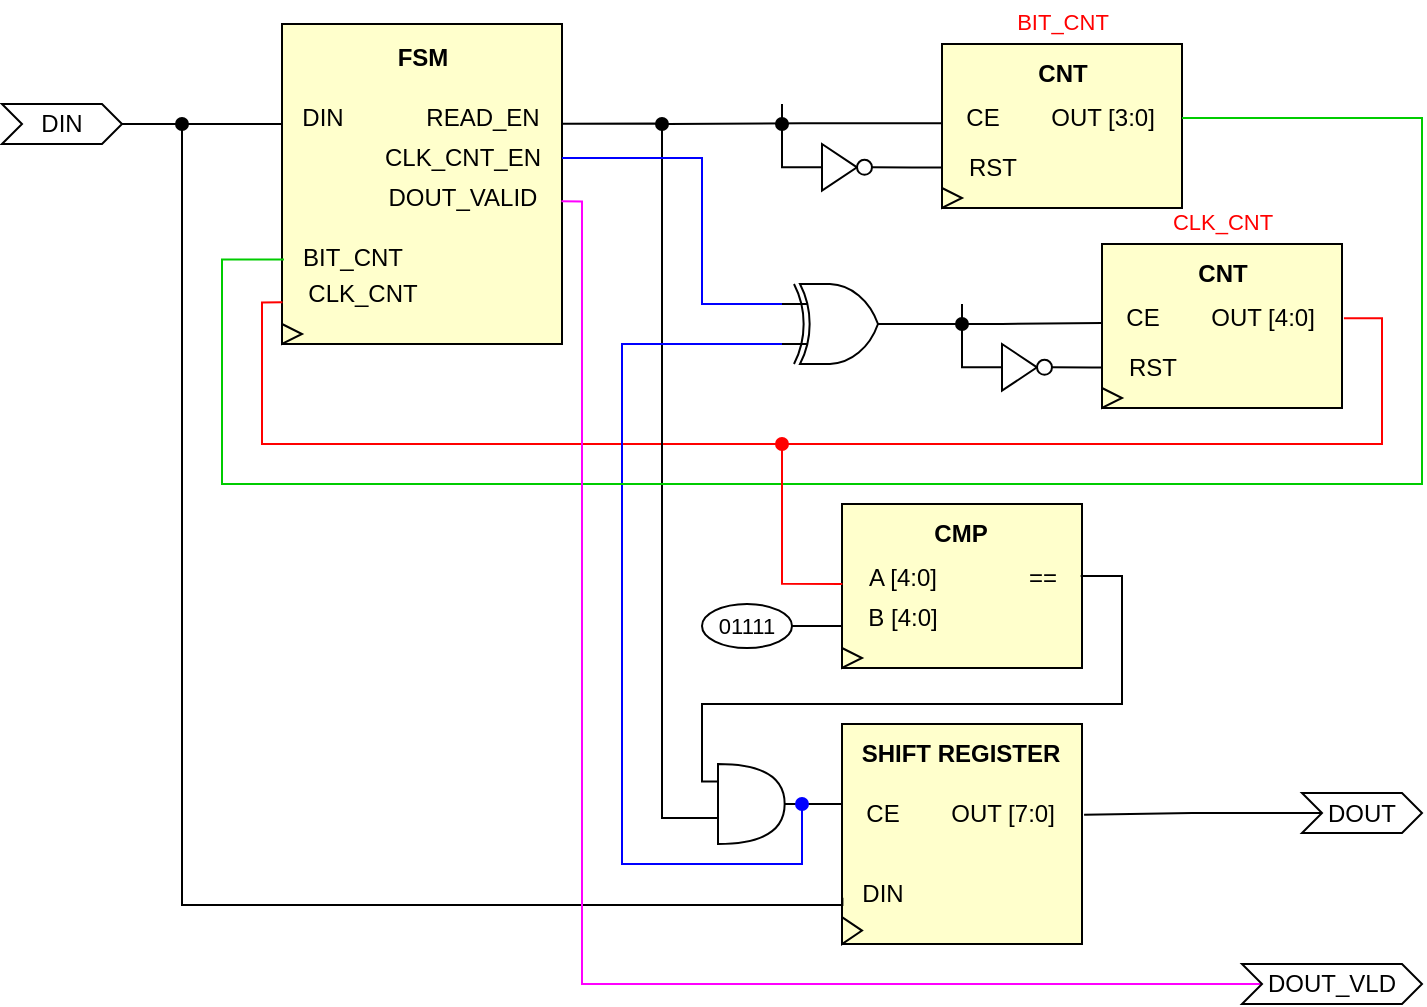 <mxfile version="21.1.8" type="github">
  <diagram name="Page-1" id="wcoBjHvXgBKuY1BlQ7IX">
    <mxGraphModel dx="795" dy="563" grid="1" gridSize="10" guides="1" tooltips="1" connect="1" arrows="1" fold="1" page="1" pageScale="1" pageWidth="827" pageHeight="1169" math="0" shadow="0">
      <root>
        <mxCell id="0" />
        <mxCell id="1" parent="0" />
        <mxCell id="1FKGHby47MiAxsP9Uc5e-16" value="" style="group" parent="1" vertex="1" connectable="0">
          <mxGeometry x="140" y="40" width="500" height="462" as="geometry" />
        </mxCell>
        <mxCell id="1FKGHby47MiAxsP9Uc5e-12" value="" style="group" parent="1FKGHby47MiAxsP9Uc5e-16" vertex="1" connectable="0">
          <mxGeometry x="30" width="155" height="150" as="geometry" />
        </mxCell>
        <mxCell id="1FKGHby47MiAxsP9Uc5e-1" value="" style="rounded=0;whiteSpace=wrap;html=1;fillColor=#FFFFCC;" parent="1FKGHby47MiAxsP9Uc5e-12" vertex="1">
          <mxGeometry x="10" y="-10" width="140" height="160" as="geometry" />
        </mxCell>
        <mxCell id="1FKGHby47MiAxsP9Uc5e-2" value="&lt;b&gt;FSM&lt;/b&gt;" style="text;html=1;align=center;verticalAlign=middle;resizable=0;points=[];autosize=1;strokeColor=none;fillColor=none;" parent="1FKGHby47MiAxsP9Uc5e-12" vertex="1">
          <mxGeometry x="55" y="-8" width="50" height="30" as="geometry" />
        </mxCell>
        <mxCell id="1FKGHby47MiAxsP9Uc5e-3" value="DIN" style="text;html=1;align=center;verticalAlign=middle;resizable=0;points=[];autosize=1;strokeColor=none;fillColor=none;" parent="1FKGHby47MiAxsP9Uc5e-12" vertex="1">
          <mxGeometry x="10" y="22" width="40" height="30" as="geometry" />
        </mxCell>
        <mxCell id="1FKGHby47MiAxsP9Uc5e-6" value="READ_EN" style="text;html=1;align=center;verticalAlign=middle;resizable=0;points=[];autosize=1;strokeColor=none;fillColor=none;" parent="1FKGHby47MiAxsP9Uc5e-12" vertex="1">
          <mxGeometry x="70" y="22" width="80" height="30" as="geometry" />
        </mxCell>
        <mxCell id="1FKGHby47MiAxsP9Uc5e-7" value="CLK_CNT_EN" style="text;html=1;align=center;verticalAlign=middle;resizable=0;points=[];autosize=1;strokeColor=none;fillColor=none;" parent="1FKGHby47MiAxsP9Uc5e-12" vertex="1">
          <mxGeometry x="50" y="42" width="100" height="30" as="geometry" />
        </mxCell>
        <mxCell id="1FKGHby47MiAxsP9Uc5e-8" value="DOUT_VALID" style="text;html=1;align=center;verticalAlign=middle;resizable=0;points=[];autosize=1;strokeColor=none;fillColor=none;" parent="1FKGHby47MiAxsP9Uc5e-12" vertex="1">
          <mxGeometry x="50" y="62" width="100" height="30" as="geometry" />
        </mxCell>
        <mxCell id="1FKGHby47MiAxsP9Uc5e-85" style="edgeStyle=orthogonalEdgeStyle;rounded=0;orthogonalLoop=1;jettySize=auto;html=1;endArrow=oval;endFill=1;exitX=0.003;exitY=0.639;exitDx=0;exitDy=0;exitPerimeter=0;strokeColor=#FF0000;" parent="1FKGHby47MiAxsP9Uc5e-12" source="1FKGHby47MiAxsP9Uc5e-10" edge="1">
          <mxGeometry relative="1" as="geometry">
            <mxPoint x="260" y="200" as="targetPoint" />
            <Array as="points">
              <mxPoint y="129" />
              <mxPoint y="200" />
              <mxPoint x="260" y="200" />
            </Array>
          </mxGeometry>
        </mxCell>
        <mxCell id="1FKGHby47MiAxsP9Uc5e-9" value="BIT_CNT" style="text;html=1;align=center;verticalAlign=middle;resizable=0;points=[];autosize=1;strokeColor=none;fillColor=none;" parent="1FKGHby47MiAxsP9Uc5e-12" vertex="1">
          <mxGeometry x="10" y="92" width="70" height="30" as="geometry" />
        </mxCell>
        <mxCell id="1FKGHby47MiAxsP9Uc5e-10" value="CLK_CNT" style="text;html=1;align=center;verticalAlign=middle;resizable=0;points=[];autosize=1;strokeColor=none;fillColor=none;" parent="1FKGHby47MiAxsP9Uc5e-12" vertex="1">
          <mxGeometry x="10" y="110" width="80" height="30" as="geometry" />
        </mxCell>
        <mxCell id="1FKGHby47MiAxsP9Uc5e-15" value="" style="triangle;whiteSpace=wrap;html=1;fillColor=none;" parent="1FKGHby47MiAxsP9Uc5e-12" vertex="1">
          <mxGeometry x="10" y="140" width="10" height="10" as="geometry" />
        </mxCell>
        <mxCell id="1FKGHby47MiAxsP9Uc5e-13" value="" style="endArrow=none;html=1;rounded=0;strokeWidth=1;" parent="1FKGHby47MiAxsP9Uc5e-16" edge="1">
          <mxGeometry width="50" height="50" relative="1" as="geometry">
            <mxPoint x="-40" y="40" as="sourcePoint" />
            <mxPoint x="40" y="40" as="targetPoint" />
          </mxGeometry>
        </mxCell>
        <mxCell id="1FKGHby47MiAxsP9Uc5e-65" value="" style="group" parent="1FKGHby47MiAxsP9Uc5e-16" vertex="1" connectable="0">
          <mxGeometry x="240" y="340" width="210" height="110" as="geometry" />
        </mxCell>
        <mxCell id="Cq8n0TCiu43TakanwMMQ-37" style="edgeStyle=orthogonalEdgeStyle;rounded=0;orthogonalLoop=1;jettySize=auto;html=1;exitX=1;exitY=0.5;exitDx=0;exitDy=0;exitPerimeter=0;endArrow=none;endFill=0;" edge="1" parent="1FKGHby47MiAxsP9Uc5e-65" source="1FKGHby47MiAxsP9Uc5e-32">
          <mxGeometry relative="1" as="geometry">
            <mxPoint x="80" y="37.935" as="targetPoint" />
          </mxGeometry>
        </mxCell>
        <mxCell id="1FKGHby47MiAxsP9Uc5e-32" value="" style="shape=or;whiteSpace=wrap;html=1;align=center;" parent="1FKGHby47MiAxsP9Uc5e-65" vertex="1">
          <mxGeometry x="18" y="20" width="33.33" height="40" as="geometry" />
        </mxCell>
        <mxCell id="1FKGHby47MiAxsP9Uc5e-48" value="" style="group" parent="1FKGHby47MiAxsP9Uc5e-65" vertex="1" connectable="0">
          <mxGeometry x="70" width="140" height="110" as="geometry" />
        </mxCell>
        <mxCell id="1FKGHby47MiAxsP9Uc5e-41" value="" style="rounded=0;whiteSpace=wrap;html=1;fillColor=#FFFFCC;container=0;" parent="1FKGHby47MiAxsP9Uc5e-48" vertex="1">
          <mxGeometry x="10" width="120" height="110" as="geometry" />
        </mxCell>
        <mxCell id="1FKGHby47MiAxsP9Uc5e-42" value="&lt;b&gt;SHIFT REGISTER&lt;/b&gt;" style="text;html=1;align=center;verticalAlign=middle;resizable=0;points=[];autosize=1;strokeColor=none;fillColor=none;container=0;" parent="1FKGHby47MiAxsP9Uc5e-48" vertex="1">
          <mxGeometry x="9" width="120" height="30" as="geometry" />
        </mxCell>
        <mxCell id="1FKGHby47MiAxsP9Uc5e-43" value="" style="triangle;whiteSpace=wrap;html=1;fillColor=none;container=0;" parent="1FKGHby47MiAxsP9Uc5e-48" vertex="1">
          <mxGeometry x="10" y="96.585" width="10" height="13.415" as="geometry" />
        </mxCell>
        <mxCell id="1FKGHby47MiAxsP9Uc5e-63" style="edgeStyle=orthogonalEdgeStyle;rounded=0;orthogonalLoop=1;jettySize=auto;html=1;strokeWidth=1;endArrow=oval;endFill=1;exitX=0.005;exitY=0.561;exitDx=0;exitDy=0;exitPerimeter=0;" parent="1FKGHby47MiAxsP9Uc5e-48" source="1FKGHby47MiAxsP9Uc5e-44" edge="1">
          <mxGeometry relative="1" as="geometry">
            <mxPoint x="-320" y="-300" as="targetPoint" />
            <Array as="points">
              <mxPoint x="-320" y="90.444" />
            </Array>
          </mxGeometry>
        </mxCell>
        <mxCell id="1FKGHby47MiAxsP9Uc5e-45" value="CE" style="text;html=1;align=center;verticalAlign=middle;resizable=0;points=[];autosize=1;strokeColor=none;fillColor=none;container=0;" parent="1FKGHby47MiAxsP9Uc5e-48" vertex="1">
          <mxGeometry x="10" y="29.512" width="40" height="30" as="geometry" />
        </mxCell>
        <mxCell id="1FKGHby47MiAxsP9Uc5e-46" value="OUT [7:0]" style="text;html=1;align=center;verticalAlign=middle;resizable=0;points=[];autosize=1;strokeColor=none;fillColor=none;container=0;" parent="1FKGHby47MiAxsP9Uc5e-48" vertex="1">
          <mxGeometry x="50" y="29.512" width="80" height="30" as="geometry" />
        </mxCell>
        <mxCell id="1FKGHby47MiAxsP9Uc5e-44" value="DIN" style="text;html=1;align=center;verticalAlign=middle;resizable=0;points=[];autosize=1;strokeColor=none;fillColor=none;container=0;" parent="1FKGHby47MiAxsP9Uc5e-48" vertex="1">
          <mxGeometry x="10" y="69.996" width="40" height="30" as="geometry" />
        </mxCell>
        <mxCell id="1FKGHby47MiAxsP9Uc5e-62" style="edgeStyle=orthogonalEdgeStyle;rounded=0;orthogonalLoop=1;jettySize=auto;html=1;endArrow=none;endFill=0;strokeWidth=1;exitX=1.006;exitY=0.594;exitDx=0;exitDy=0;exitPerimeter=0;entryX=0;entryY=0.75;entryDx=0;entryDy=0;entryPerimeter=0;" parent="1FKGHby47MiAxsP9Uc5e-16" source="1FKGHby47MiAxsP9Uc5e-6" target="1FKGHby47MiAxsP9Uc5e-32" edge="1">
          <mxGeometry relative="1" as="geometry">
            <mxPoint x="230" y="427" as="targetPoint" />
            <Array as="points">
              <mxPoint x="230" y="40" />
              <mxPoint x="230" y="387" />
            </Array>
          </mxGeometry>
        </mxCell>
        <mxCell id="Cq8n0TCiu43TakanwMMQ-15" style="edgeStyle=orthogonalEdgeStyle;rounded=0;orthogonalLoop=1;jettySize=auto;html=1;exitX=0;exitY=0.75;exitDx=0;exitDy=0;exitPerimeter=0;endArrow=oval;endFill=1;shadow=0;strokeColor=#0000FF;" edge="1" parent="1FKGHby47MiAxsP9Uc5e-16" source="Cq8n0TCiu43TakanwMMQ-10">
          <mxGeometry relative="1" as="geometry">
            <mxPoint x="300" y="380" as="targetPoint" />
            <Array as="points">
              <mxPoint x="210" y="150" />
              <mxPoint x="210" y="410" />
              <mxPoint x="300" y="410" />
            </Array>
          </mxGeometry>
        </mxCell>
        <mxCell id="Cq8n0TCiu43TakanwMMQ-10" value="" style="verticalLabelPosition=bottom;shadow=0;dashed=0;align=center;html=1;verticalAlign=top;shape=mxgraph.electrical.logic_gates.logic_gate;operation=xor;" vertex="1" parent="1FKGHby47MiAxsP9Uc5e-16">
          <mxGeometry x="290" y="120" width="60" height="40" as="geometry" />
        </mxCell>
        <mxCell id="Cq8n0TCiu43TakanwMMQ-14" style="edgeStyle=orthogonalEdgeStyle;rounded=0;orthogonalLoop=1;jettySize=auto;html=1;entryX=0;entryY=0.25;entryDx=0;entryDy=0;entryPerimeter=0;endArrow=none;endFill=0;strokeColor=#0000FF;" edge="1" parent="1FKGHby47MiAxsP9Uc5e-16" source="1FKGHby47MiAxsP9Uc5e-7" target="Cq8n0TCiu43TakanwMMQ-10">
          <mxGeometry relative="1" as="geometry">
            <Array as="points">
              <mxPoint x="250" y="57" />
              <mxPoint x="250" y="130" />
            </Array>
          </mxGeometry>
        </mxCell>
        <mxCell id="1FKGHby47MiAxsP9Uc5e-23" value="" style="group" parent="1FKGHby47MiAxsP9Uc5e-16" vertex="1" connectable="0">
          <mxGeometry x="360" width="140" height="82" as="geometry" />
        </mxCell>
        <mxCell id="1FKGHby47MiAxsP9Uc5e-17" value="" style="rounded=0;whiteSpace=wrap;html=1;fillColor=#FFFFCC;" parent="1FKGHby47MiAxsP9Uc5e-23" vertex="1">
          <mxGeometry x="10" width="120" height="82" as="geometry" />
        </mxCell>
        <mxCell id="1FKGHby47MiAxsP9Uc5e-19" value="" style="triangle;whiteSpace=wrap;html=1;fillColor=none;" parent="1FKGHby47MiAxsP9Uc5e-23" vertex="1">
          <mxGeometry x="10" y="72" width="10" height="10" as="geometry" />
        </mxCell>
        <mxCell id="1FKGHby47MiAxsP9Uc5e-66" style="edgeStyle=orthogonalEdgeStyle;rounded=0;orthogonalLoop=1;jettySize=auto;html=1;endArrow=oval;endFill=1;exitX=-0.008;exitY=0.587;exitDx=0;exitDy=0;exitPerimeter=0;" parent="1FKGHby47MiAxsP9Uc5e-23" source="1FKGHby47MiAxsP9Uc5e-20" edge="1">
          <mxGeometry relative="1" as="geometry">
            <mxPoint x="-130" y="40" as="targetPoint" />
            <Array as="points">
              <mxPoint x="-60" y="40" />
              <mxPoint x="-130" y="40" />
            </Array>
          </mxGeometry>
        </mxCell>
        <mxCell id="1FKGHby47MiAxsP9Uc5e-20" value="CE" style="text;html=1;align=center;verticalAlign=middle;resizable=0;points=[];autosize=1;strokeColor=none;fillColor=none;" parent="1FKGHby47MiAxsP9Uc5e-23" vertex="1">
          <mxGeometry x="10" y="22" width="40" height="30" as="geometry" />
        </mxCell>
        <mxCell id="1FKGHby47MiAxsP9Uc5e-21" value="RST" style="text;html=1;align=center;verticalAlign=middle;resizable=0;points=[];autosize=1;strokeColor=none;fillColor=none;" parent="1FKGHby47MiAxsP9Uc5e-23" vertex="1">
          <mxGeometry x="10" y="46.66" width="50" height="30" as="geometry" />
        </mxCell>
        <mxCell id="1FKGHby47MiAxsP9Uc5e-22" value="OUT [3:0]" style="text;html=1;align=center;verticalAlign=middle;resizable=0;points=[];autosize=1;strokeColor=none;fillColor=none;" parent="1FKGHby47MiAxsP9Uc5e-23" vertex="1">
          <mxGeometry x="50" y="22" width="80" height="30" as="geometry" />
        </mxCell>
        <mxCell id="Cq8n0TCiu43TakanwMMQ-38" value="&lt;b&gt;CNT&lt;/b&gt;" style="text;html=1;align=center;verticalAlign=middle;resizable=0;points=[];autosize=1;strokeColor=none;fillColor=none;" vertex="1" parent="1FKGHby47MiAxsP9Uc5e-23">
          <mxGeometry x="45" width="50" height="30" as="geometry" />
        </mxCell>
        <mxCell id="Cq8n0TCiu43TakanwMMQ-1" style="edgeStyle=orthogonalEdgeStyle;rounded=0;orthogonalLoop=1;jettySize=auto;html=1;entryX=0.014;entryY=0.526;entryDx=0;entryDy=0;entryPerimeter=0;endArrow=none;endFill=0;strokeColor=#00CC00;" edge="1" parent="1FKGHby47MiAxsP9Uc5e-16" source="1FKGHby47MiAxsP9Uc5e-22" target="1FKGHby47MiAxsP9Uc5e-9">
          <mxGeometry relative="1" as="geometry">
            <Array as="points">
              <mxPoint x="610" y="37" />
              <mxPoint x="610" y="220" />
              <mxPoint x="10" y="220" />
              <mxPoint x="10" y="108" />
            </Array>
          </mxGeometry>
        </mxCell>
        <mxCell id="1FKGHby47MiAxsP9Uc5e-61" value="" style="group" parent="1" vertex="1" connectable="0">
          <mxGeometry x="390" y="270" width="200" height="82" as="geometry" />
        </mxCell>
        <mxCell id="1FKGHby47MiAxsP9Uc5e-49" value="" style="group" parent="1FKGHby47MiAxsP9Uc5e-61" vertex="1" connectable="0">
          <mxGeometry x="60" width="140" height="82" as="geometry" />
        </mxCell>
        <mxCell id="1FKGHby47MiAxsP9Uc5e-50" value="" style="rounded=0;whiteSpace=wrap;html=1;fillColor=#FFFFCC;" parent="1FKGHby47MiAxsP9Uc5e-49" vertex="1">
          <mxGeometry x="10" width="120" height="82" as="geometry" />
        </mxCell>
        <mxCell id="1FKGHby47MiAxsP9Uc5e-51" value="&lt;b&gt;CMP&lt;/b&gt;" style="text;html=1;align=center;verticalAlign=middle;resizable=0;points=[];autosize=1;strokeColor=none;fillColor=none;" parent="1FKGHby47MiAxsP9Uc5e-49" vertex="1">
          <mxGeometry x="44" width="50" height="30" as="geometry" />
        </mxCell>
        <mxCell id="1FKGHby47MiAxsP9Uc5e-52" value="" style="triangle;whiteSpace=wrap;html=1;fillColor=none;" parent="1FKGHby47MiAxsP9Uc5e-49" vertex="1">
          <mxGeometry x="10" y="72" width="10" height="10" as="geometry" />
        </mxCell>
        <mxCell id="1FKGHby47MiAxsP9Uc5e-53" value="A [4:0]" style="text;html=1;align=center;verticalAlign=middle;resizable=0;points=[];autosize=1;strokeColor=none;fillColor=none;" parent="1FKGHby47MiAxsP9Uc5e-49" vertex="1">
          <mxGeometry x="10" y="22" width="60" height="30" as="geometry" />
        </mxCell>
        <mxCell id="1FKGHby47MiAxsP9Uc5e-55" value="==" style="text;html=1;align=center;verticalAlign=middle;resizable=0;points=[];autosize=1;strokeColor=none;fillColor=none;" parent="1FKGHby47MiAxsP9Uc5e-49" vertex="1">
          <mxGeometry x="90" y="22" width="40" height="30" as="geometry" />
        </mxCell>
        <mxCell id="1FKGHby47MiAxsP9Uc5e-56" value="B [4:0]" style="text;html=1;align=center;verticalAlign=middle;resizable=0;points=[];autosize=1;strokeColor=none;fillColor=none;" parent="1FKGHby47MiAxsP9Uc5e-49" vertex="1">
          <mxGeometry x="10" y="42" width="60" height="30" as="geometry" />
        </mxCell>
        <mxCell id="1FKGHby47MiAxsP9Uc5e-60" style="edgeStyle=orthogonalEdgeStyle;rounded=0;orthogonalLoop=1;jettySize=auto;html=1;exitX=1;exitY=0.5;exitDx=0;exitDy=0;endArrow=none;endFill=0;" parent="1FKGHby47MiAxsP9Uc5e-61" source="1FKGHby47MiAxsP9Uc5e-58" edge="1">
          <mxGeometry relative="1" as="geometry">
            <mxPoint x="70" y="61" as="targetPoint" />
          </mxGeometry>
        </mxCell>
        <mxCell id="1FKGHby47MiAxsP9Uc5e-58" value="&lt;span style=&quot;font-size: 11px;&quot;&gt;01111&lt;/span&gt;" style="ellipse;whiteSpace=wrap;html=1;" parent="1FKGHby47MiAxsP9Uc5e-61" vertex="1">
          <mxGeometry y="50" width="45" height="22" as="geometry" />
        </mxCell>
        <mxCell id="1FKGHby47MiAxsP9Uc5e-71" value="" style="group" parent="1" vertex="1" connectable="0">
          <mxGeometry x="450" y="90" width="25" height="23.33" as="geometry" />
        </mxCell>
        <mxCell id="1FKGHby47MiAxsP9Uc5e-83" style="edgeStyle=orthogonalEdgeStyle;rounded=0;orthogonalLoop=1;jettySize=auto;html=1;endArrow=oval;endFill=1;" parent="1FKGHby47MiAxsP9Uc5e-71" source="1FKGHby47MiAxsP9Uc5e-67" edge="1">
          <mxGeometry relative="1" as="geometry">
            <mxPoint x="-20.0" y="-10" as="targetPoint" />
          </mxGeometry>
        </mxCell>
        <mxCell id="1FKGHby47MiAxsP9Uc5e-67" value="" style="triangle;whiteSpace=wrap;html=1;" parent="1FKGHby47MiAxsP9Uc5e-71" vertex="1">
          <mxGeometry width="17.5" height="23.33" as="geometry" />
        </mxCell>
        <mxCell id="1FKGHby47MiAxsP9Uc5e-68" value="" style="ellipse;whiteSpace=wrap;html=1;aspect=fixed;" parent="1FKGHby47MiAxsP9Uc5e-71" vertex="1">
          <mxGeometry x="17.5" y="7.91" width="7.5" height="7.5" as="geometry" />
        </mxCell>
        <mxCell id="1FKGHby47MiAxsP9Uc5e-75" style="edgeStyle=orthogonalEdgeStyle;rounded=0;orthogonalLoop=1;jettySize=auto;html=1;entryX=1;entryY=0.5;entryDx=0;entryDy=0;endArrow=none;endFill=0;" parent="1" source="1FKGHby47MiAxsP9Uc5e-21" target="1FKGHby47MiAxsP9Uc5e-68" edge="1">
          <mxGeometry relative="1" as="geometry" />
        </mxCell>
        <mxCell id="1FKGHby47MiAxsP9Uc5e-78" value="" style="group" parent="1" vertex="1" connectable="0">
          <mxGeometry x="540" y="140" width="180" height="82" as="geometry" />
        </mxCell>
        <mxCell id="1FKGHby47MiAxsP9Uc5e-24" value="" style="group" parent="1FKGHby47MiAxsP9Uc5e-78" vertex="1" connectable="0">
          <mxGeometry x="40" width="140" height="82" as="geometry" />
        </mxCell>
        <mxCell id="1FKGHby47MiAxsP9Uc5e-25" value="" style="rounded=0;whiteSpace=wrap;html=1;fillColor=#FFFFCC;" parent="1FKGHby47MiAxsP9Uc5e-24" vertex="1">
          <mxGeometry x="10" width="120" height="82" as="geometry" />
        </mxCell>
        <mxCell id="1FKGHby47MiAxsP9Uc5e-27" value="" style="triangle;whiteSpace=wrap;html=1;fillColor=none;" parent="1FKGHby47MiAxsP9Uc5e-24" vertex="1">
          <mxGeometry x="10" y="72" width="10" height="10" as="geometry" />
        </mxCell>
        <mxCell id="1FKGHby47MiAxsP9Uc5e-28" value="CE" style="text;html=1;align=center;verticalAlign=middle;resizable=0;points=[];autosize=1;strokeColor=none;fillColor=none;" parent="1FKGHby47MiAxsP9Uc5e-24" vertex="1">
          <mxGeometry x="10" y="22" width="40" height="30" as="geometry" />
        </mxCell>
        <mxCell id="1FKGHby47MiAxsP9Uc5e-29" value="RST" style="text;html=1;align=center;verticalAlign=middle;resizable=0;points=[];autosize=1;strokeColor=none;fillColor=none;" parent="1FKGHby47MiAxsP9Uc5e-24" vertex="1">
          <mxGeometry x="10" y="46.66" width="50" height="30" as="geometry" />
        </mxCell>
        <mxCell id="1FKGHby47MiAxsP9Uc5e-30" value="OUT [4:0]" style="text;html=1;align=center;verticalAlign=middle;resizable=0;points=[];autosize=1;strokeColor=none;fillColor=none;" parent="1FKGHby47MiAxsP9Uc5e-24" vertex="1">
          <mxGeometry x="50" y="22" width="80" height="30" as="geometry" />
        </mxCell>
        <mxCell id="Cq8n0TCiu43TakanwMMQ-41" value="&lt;b&gt;CNT&lt;/b&gt;" style="text;html=1;align=center;verticalAlign=middle;resizable=0;points=[];autosize=1;strokeColor=none;fillColor=none;" vertex="1" parent="1FKGHby47MiAxsP9Uc5e-24">
          <mxGeometry x="45" width="50" height="30" as="geometry" />
        </mxCell>
        <mxCell id="1FKGHby47MiAxsP9Uc5e-72" value="" style="group" parent="1FKGHby47MiAxsP9Uc5e-78" vertex="1" connectable="0">
          <mxGeometry y="50" width="25" height="23.33" as="geometry" />
        </mxCell>
        <mxCell id="1FKGHby47MiAxsP9Uc5e-82" style="edgeStyle=orthogonalEdgeStyle;rounded=0;orthogonalLoop=1;jettySize=auto;html=1;endArrow=oval;endFill=1;" parent="1FKGHby47MiAxsP9Uc5e-72" source="1FKGHby47MiAxsP9Uc5e-73" edge="1">
          <mxGeometry relative="1" as="geometry">
            <mxPoint x="-20" y="-10" as="targetPoint" />
          </mxGeometry>
        </mxCell>
        <mxCell id="1FKGHby47MiAxsP9Uc5e-73" value="" style="triangle;whiteSpace=wrap;html=1;align=center;" parent="1FKGHby47MiAxsP9Uc5e-72" vertex="1">
          <mxGeometry width="17.5" height="23.33" as="geometry" />
        </mxCell>
        <mxCell id="1FKGHby47MiAxsP9Uc5e-74" value="" style="ellipse;whiteSpace=wrap;html=1;aspect=fixed;" parent="1FKGHby47MiAxsP9Uc5e-72" vertex="1">
          <mxGeometry x="17.5" y="7.91" width="7.5" height="7.5" as="geometry" />
        </mxCell>
        <mxCell id="1FKGHby47MiAxsP9Uc5e-76" style="edgeStyle=orthogonalEdgeStyle;rounded=0;orthogonalLoop=1;jettySize=auto;html=1;entryX=1;entryY=0.5;entryDx=0;entryDy=0;endArrow=none;endFill=0;" parent="1FKGHby47MiAxsP9Uc5e-78" source="1FKGHby47MiAxsP9Uc5e-29" target="1FKGHby47MiAxsP9Uc5e-74" edge="1">
          <mxGeometry relative="1" as="geometry" />
        </mxCell>
        <mxCell id="1FKGHby47MiAxsP9Uc5e-84" style="edgeStyle=orthogonalEdgeStyle;rounded=0;orthogonalLoop=1;jettySize=auto;html=1;entryX=0.003;entryY=0.598;entryDx=0;entryDy=0;entryPerimeter=0;endArrow=none;endFill=0;strokeColor=#FF0000;exitX=1.012;exitY=0.503;exitDx=0;exitDy=0;exitPerimeter=0;" parent="1" source="1FKGHby47MiAxsP9Uc5e-30" target="1FKGHby47MiAxsP9Uc5e-53" edge="1">
          <mxGeometry relative="1" as="geometry">
            <mxPoint x="450" y="320" as="targetPoint" />
            <Array as="points">
              <mxPoint x="730" y="177" />
              <mxPoint x="730" y="240" />
              <mxPoint x="430" y="240" />
              <mxPoint x="430" y="310" />
            </Array>
          </mxGeometry>
        </mxCell>
        <mxCell id="1FKGHby47MiAxsP9Uc5e-86" style="edgeStyle=orthogonalEdgeStyle;rounded=0;orthogonalLoop=1;jettySize=auto;html=1;exitX=-0.013;exitY=0.218;exitDx=0;exitDy=0;exitPerimeter=0;entryX=0.983;entryY=0.467;entryDx=0;entryDy=0;entryPerimeter=0;endArrow=none;endFill=0;" parent="1" source="1FKGHby47MiAxsP9Uc5e-32" target="1FKGHby47MiAxsP9Uc5e-55" edge="1">
          <mxGeometry relative="1" as="geometry">
            <mxPoint x="400" y="430" as="targetPoint" />
            <Array as="points">
              <mxPoint x="390" y="409" />
              <mxPoint x="390" y="370" />
              <mxPoint x="600" y="370" />
              <mxPoint x="600" y="306" />
            </Array>
          </mxGeometry>
        </mxCell>
        <mxCell id="Cq8n0TCiu43TakanwMMQ-16" style="edgeStyle=orthogonalEdgeStyle;rounded=0;orthogonalLoop=1;jettySize=auto;html=1;entryX=0.007;entryY=0.583;entryDx=0;entryDy=0;entryPerimeter=0;endArrow=none;endFill=0;" edge="1" parent="1" source="Cq8n0TCiu43TakanwMMQ-10" target="1FKGHby47MiAxsP9Uc5e-28">
          <mxGeometry relative="1" as="geometry" />
        </mxCell>
        <mxCell id="Cq8n0TCiu43TakanwMMQ-28" value="DIN" style="shape=step;perimeter=stepPerimeter;whiteSpace=wrap;html=1;fixedSize=1;size=10;" vertex="1" parent="1">
          <mxGeometry x="40" y="70" width="60" height="20" as="geometry" />
        </mxCell>
        <mxCell id="Cq8n0TCiu43TakanwMMQ-33" style="edgeStyle=orthogonalEdgeStyle;rounded=0;orthogonalLoop=1;jettySize=auto;html=1;exitX=0;exitY=0.5;exitDx=0;exitDy=0;entryX=1.013;entryY=0.528;entryDx=0;entryDy=0;entryPerimeter=0;endArrow=none;endFill=0;" edge="1" parent="1" source="Cq8n0TCiu43TakanwMMQ-32" target="1FKGHby47MiAxsP9Uc5e-46">
          <mxGeometry relative="1" as="geometry" />
        </mxCell>
        <mxCell id="Cq8n0TCiu43TakanwMMQ-32" value="DOUT" style="shape=step;perimeter=stepPerimeter;whiteSpace=wrap;html=1;fixedSize=1;size=10;" vertex="1" parent="1">
          <mxGeometry x="690" y="414.51" width="60" height="20" as="geometry" />
        </mxCell>
        <mxCell id="Cq8n0TCiu43TakanwMMQ-36" style="edgeStyle=orthogonalEdgeStyle;rounded=0;orthogonalLoop=1;jettySize=auto;html=1;exitX=0;exitY=0.5;exitDx=0;exitDy=0;entryX=0.997;entryY=0.556;entryDx=0;entryDy=0;entryPerimeter=0;endArrow=none;endFill=0;strokeColor=#FF00FF;" edge="1" parent="1" source="Cq8n0TCiu43TakanwMMQ-34" target="1FKGHby47MiAxsP9Uc5e-8">
          <mxGeometry relative="1" as="geometry">
            <Array as="points">
              <mxPoint x="670" y="510" />
              <mxPoint x="330" y="510" />
              <mxPoint x="330" y="119" />
            </Array>
          </mxGeometry>
        </mxCell>
        <mxCell id="Cq8n0TCiu43TakanwMMQ-34" value="DOUT_VLD" style="shape=step;perimeter=stepPerimeter;whiteSpace=wrap;html=1;fixedSize=1;size=10;" vertex="1" parent="1">
          <mxGeometry x="660" y="500" width="90" height="20" as="geometry" />
        </mxCell>
        <mxCell id="Cq8n0TCiu43TakanwMMQ-42" value="&lt;span style=&quot;font-size: 11px;&quot;&gt;&lt;font color=&quot;#ff0000&quot;&gt;CLK_CNT&lt;/font&gt;&lt;/span&gt;" style="ellipse;whiteSpace=wrap;html=1;strokeColor=none;fillColor=none;" vertex="1" parent="1">
          <mxGeometry x="617.5" y="118" width="65" height="22" as="geometry" />
        </mxCell>
        <mxCell id="Cq8n0TCiu43TakanwMMQ-43" value="&lt;span style=&quot;font-size: 11px;&quot;&gt;&lt;font color=&quot;#ff0000&quot;&gt;BIT_CNT&lt;/font&gt;&lt;/span&gt;" style="ellipse;whiteSpace=wrap;html=1;strokeColor=none;fillColor=none;" vertex="1" parent="1">
          <mxGeometry x="537.5" y="18" width="65" height="22" as="geometry" />
        </mxCell>
      </root>
    </mxGraphModel>
  </diagram>
</mxfile>
